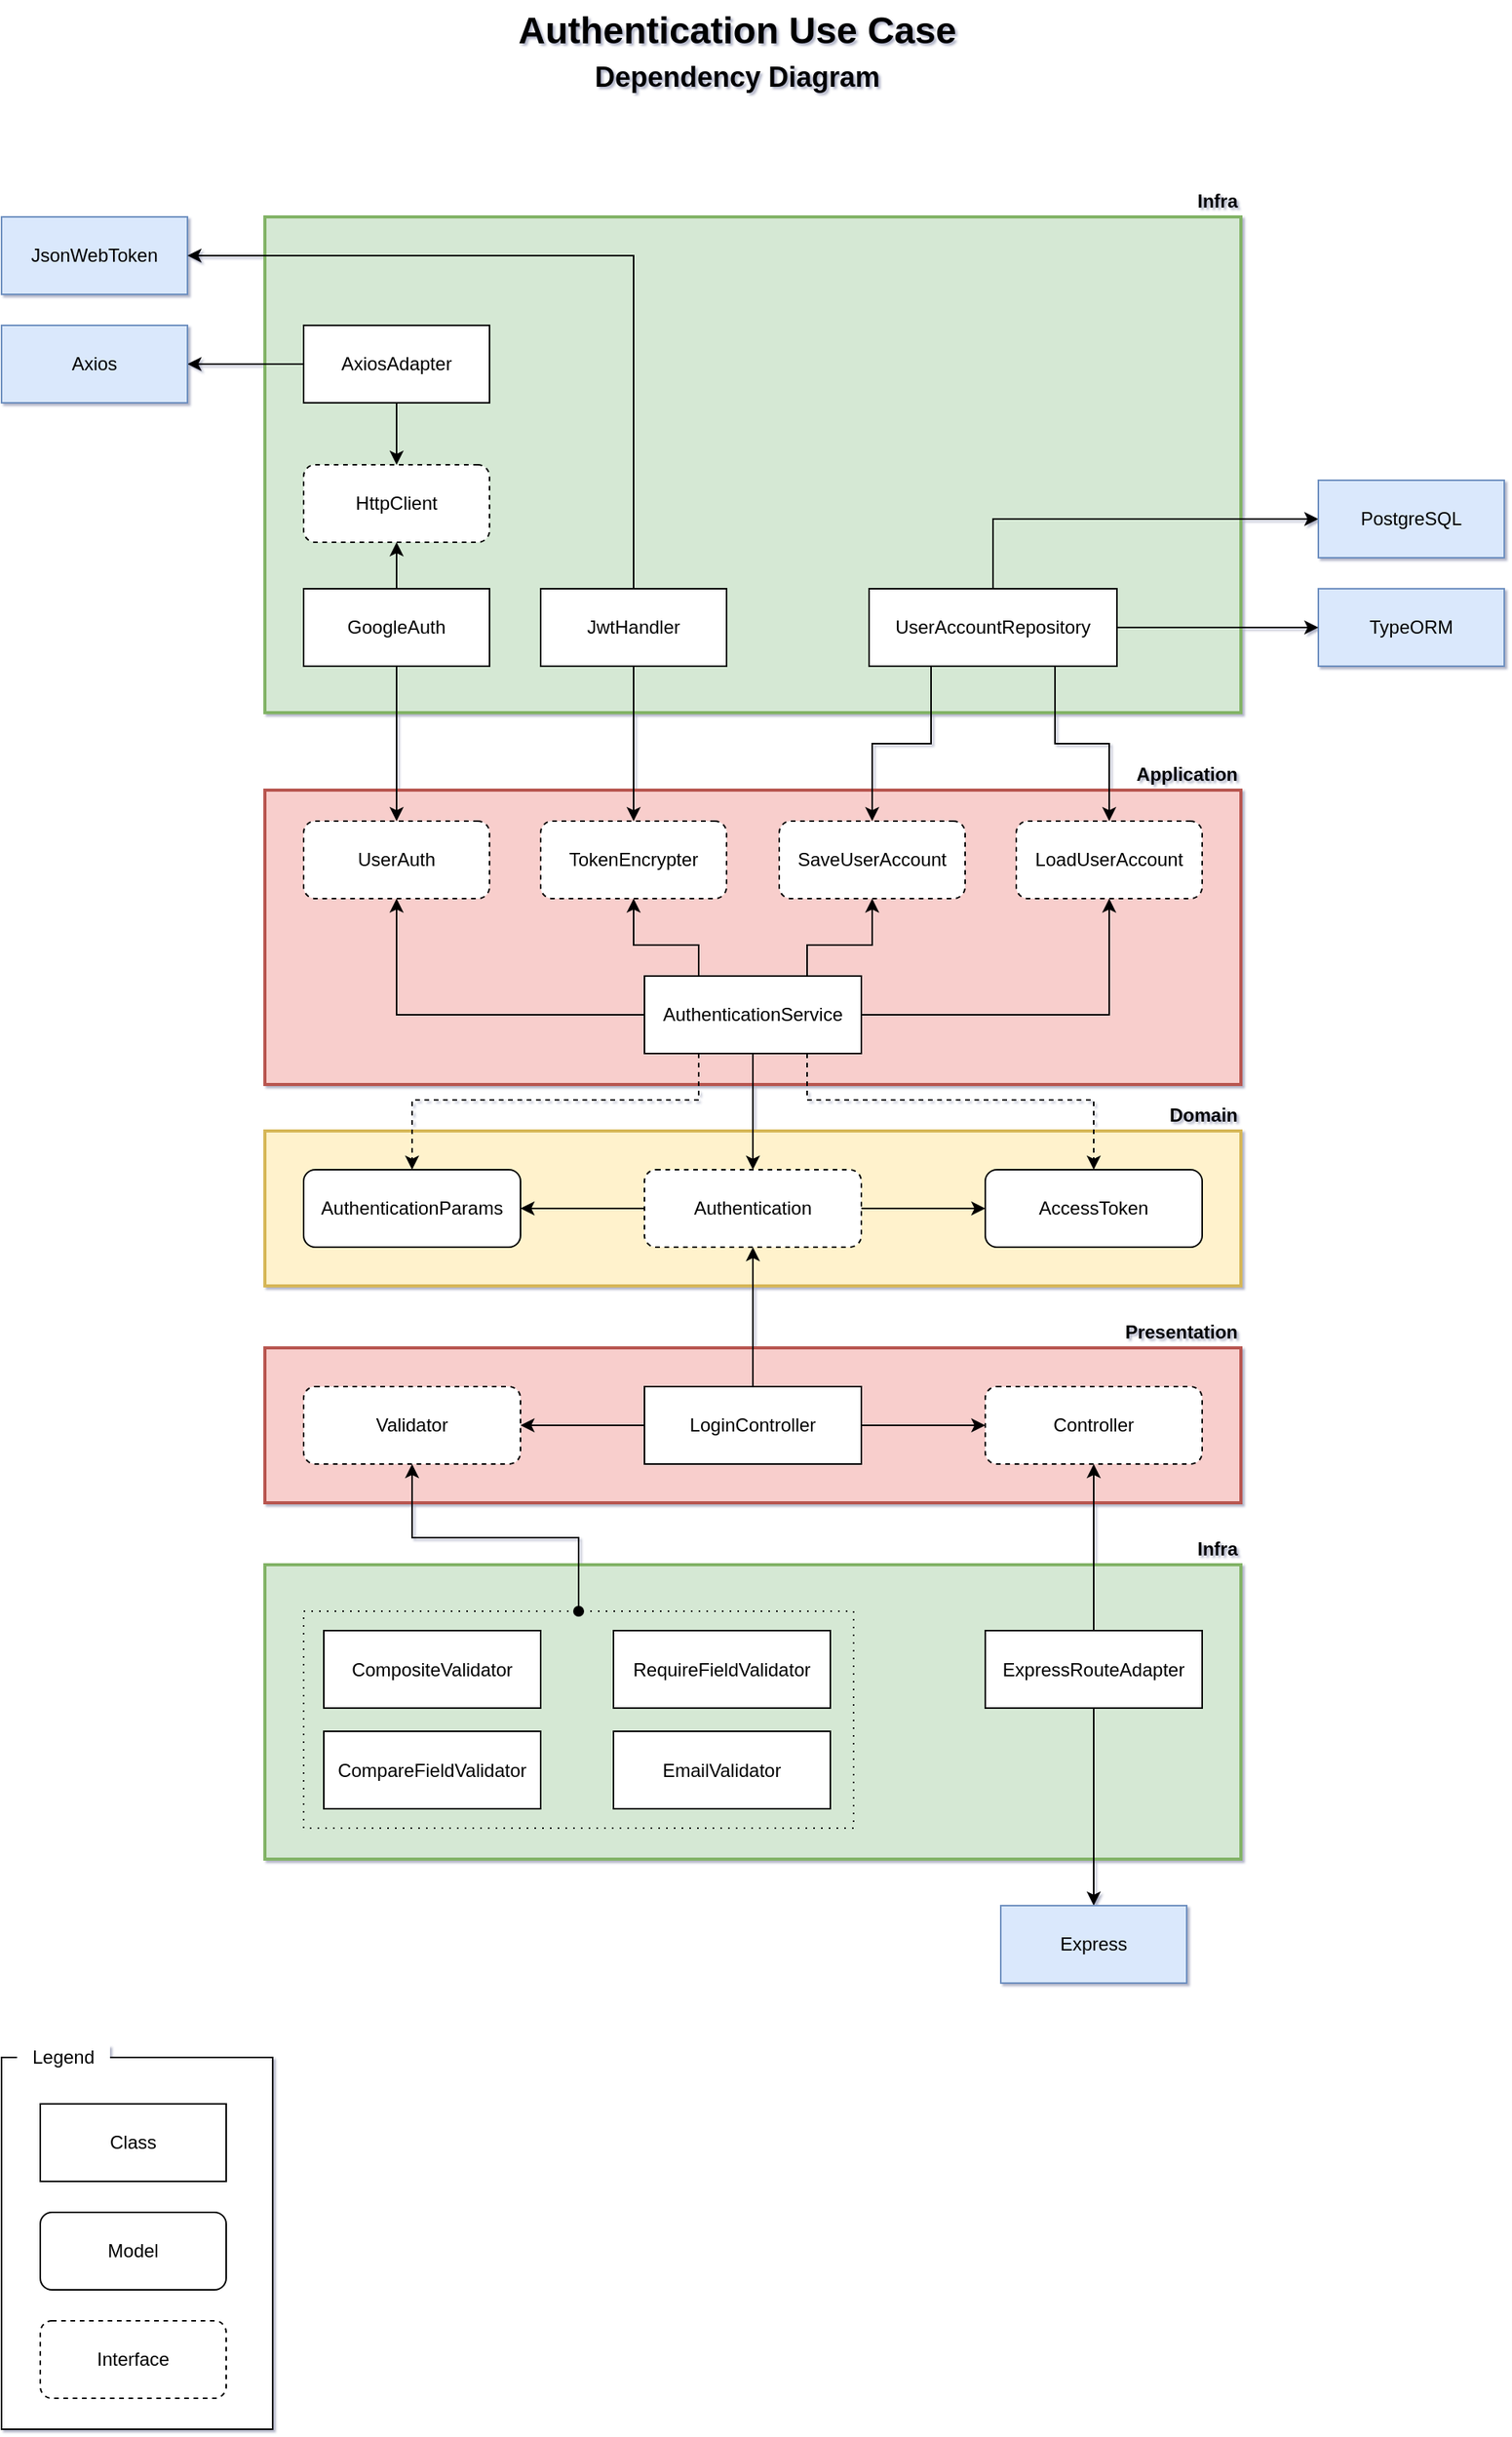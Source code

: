 <mxfile version="26.0.3" pages="2">
  <diagram name="authentication-clean" id="iyGZp5jmrZklqUcgRUE-">
    <mxGraphModel dx="926" dy="820" grid="1" gridSize="10" guides="1" tooltips="1" connect="1" arrows="1" fold="1" page="1" pageScale="1" pageWidth="1169" pageHeight="1654" background="none" math="0" shadow="1">
      <root>
        <mxCell id="0" />
        <mxCell id="1" parent="0" />
        <mxCell id="52UlTI5E3R-9yA0iNUfM-1" value="" style="rounded=0;whiteSpace=wrap;html=1;strokeWidth=2;fillColor=#d5e8d4;strokeColor=#82b366;" parent="1" vertex="1">
          <mxGeometry x="280" y="1050" width="630" height="190" as="geometry" />
        </mxCell>
        <mxCell id="oHMy6-n7_zH8ps89INQ7-1" value="" style="rounded=0;whiteSpace=wrap;html=1;strokeWidth=2;fillColor=#f8cecc;strokeColor=#b85450;" parent="1" vertex="1">
          <mxGeometry x="280" y="550" width="630" height="190" as="geometry" />
        </mxCell>
        <mxCell id="yixODS26HITTkWKWrakN-14" value="" style="rounded=0;whiteSpace=wrap;html=1;strokeWidth=2;fillColor=#d5e8d4;strokeColor=#82b366;" parent="1" vertex="1">
          <mxGeometry x="280" y="180" width="630" height="320" as="geometry" />
        </mxCell>
        <mxCell id="gKhw4Je1qJ6hsbhi2J0A-1" value="" style="rounded=0;whiteSpace=wrap;html=1;strokeWidth=2;fillColor=#fff2cc;strokeColor=#d6b656;" parent="1" vertex="1">
          <mxGeometry x="280" y="770" width="630" height="100" as="geometry" />
        </mxCell>
        <mxCell id="gKhw4Je1qJ6hsbhi2J0A-14" style="edgeStyle=orthogonalEdgeStyle;rounded=0;orthogonalLoop=1;jettySize=auto;html=1;entryX=0;entryY=0.5;entryDx=0;entryDy=0;" parent="1" source="gKhw4Je1qJ6hsbhi2J0A-3" target="gKhw4Je1qJ6hsbhi2J0A-4" edge="1">
          <mxGeometry relative="1" as="geometry" />
        </mxCell>
        <mxCell id="gKhw4Je1qJ6hsbhi2J0A-15" style="edgeStyle=orthogonalEdgeStyle;rounded=0;orthogonalLoop=1;jettySize=auto;html=1;" parent="1" source="gKhw4Je1qJ6hsbhi2J0A-3" target="gKhw4Je1qJ6hsbhi2J0A-6" edge="1">
          <mxGeometry relative="1" as="geometry" />
        </mxCell>
        <mxCell id="gKhw4Je1qJ6hsbhi2J0A-3" value="Authentication" style="rounded=1;whiteSpace=wrap;html=1;dashed=1;" parent="1" vertex="1">
          <mxGeometry x="525" y="795" width="140" height="50" as="geometry" />
        </mxCell>
        <mxCell id="gKhw4Je1qJ6hsbhi2J0A-4" value="AccessToken" style="rounded=1;whiteSpace=wrap;html=1;glass=0;shadow=0;" parent="1" vertex="1">
          <mxGeometry x="745" y="795" width="140" height="50" as="geometry" />
        </mxCell>
        <mxCell id="gKhw4Je1qJ6hsbhi2J0A-6" value="AuthenticationParams" style="rounded=1;whiteSpace=wrap;html=1;glass=0;shadow=0;" parent="1" vertex="1">
          <mxGeometry x="305" y="795" width="140" height="50" as="geometry" />
        </mxCell>
        <mxCell id="gKhw4Je1qJ6hsbhi2J0A-7" value="" style="rounded=0;whiteSpace=wrap;html=1;strokeWidth=2;fillColor=#f8cecc;strokeColor=#b85450;fontSize=10;" parent="1" vertex="1">
          <mxGeometry x="280" y="910" width="630" height="100" as="geometry" />
        </mxCell>
        <mxCell id="gKhw4Je1qJ6hsbhi2J0A-10" value="Presentation" style="text;html=1;strokeColor=none;fillColor=none;align=right;verticalAlign=middle;whiteSpace=wrap;rounded=0;fontSize=12;fontStyle=1" parent="1" vertex="1">
          <mxGeometry x="750" y="890" width="160" height="20" as="geometry" />
        </mxCell>
        <mxCell id="gKhw4Je1qJ6hsbhi2J0A-17" style="edgeStyle=orthogonalEdgeStyle;rounded=0;orthogonalLoop=1;jettySize=auto;html=1;entryX=0;entryY=0.5;entryDx=0;entryDy=0;" parent="1" source="gKhw4Je1qJ6hsbhi2J0A-11" target="gKhw4Je1qJ6hsbhi2J0A-16" edge="1">
          <mxGeometry relative="1" as="geometry" />
        </mxCell>
        <mxCell id="gKhw4Je1qJ6hsbhi2J0A-19" style="edgeStyle=orthogonalEdgeStyle;rounded=0;orthogonalLoop=1;jettySize=auto;html=1;entryX=1;entryY=0.5;entryDx=0;entryDy=0;" parent="1" source="gKhw4Je1qJ6hsbhi2J0A-11" target="gKhw4Je1qJ6hsbhi2J0A-18" edge="1">
          <mxGeometry relative="1" as="geometry" />
        </mxCell>
        <mxCell id="LERfh-It_sYKTg9gHOGU-1" style="edgeStyle=orthogonalEdgeStyle;rounded=0;orthogonalLoop=1;jettySize=auto;html=1;entryX=0.5;entryY=1;entryDx=0;entryDy=0;" parent="1" source="gKhw4Je1qJ6hsbhi2J0A-11" target="gKhw4Je1qJ6hsbhi2J0A-3" edge="1">
          <mxGeometry relative="1" as="geometry" />
        </mxCell>
        <mxCell id="gKhw4Je1qJ6hsbhi2J0A-11" value="LoginController" style="rounded=0;whiteSpace=wrap;html=1;" parent="1" vertex="1">
          <mxGeometry x="525" y="935" width="140" height="50" as="geometry" />
        </mxCell>
        <mxCell id="gKhw4Je1qJ6hsbhi2J0A-16" value="Controller" style="rounded=1;whiteSpace=wrap;html=1;dashed=1;" parent="1" vertex="1">
          <mxGeometry x="745" y="935" width="140" height="50" as="geometry" />
        </mxCell>
        <mxCell id="gKhw4Je1qJ6hsbhi2J0A-18" value="Validator" style="rounded=1;whiteSpace=wrap;html=1;dashed=1;" parent="1" vertex="1">
          <mxGeometry x="305" y="935" width="140" height="50" as="geometry" />
        </mxCell>
        <mxCell id="LERfh-It_sYKTg9gHOGU-7" style="edgeStyle=orthogonalEdgeStyle;rounded=0;orthogonalLoop=1;jettySize=auto;html=1;entryX=0.5;entryY=0;entryDx=0;entryDy=0;" parent="1" source="LERfh-It_sYKTg9gHOGU-6" target="gKhw4Je1qJ6hsbhi2J0A-3" edge="1">
          <mxGeometry relative="1" as="geometry" />
        </mxCell>
        <mxCell id="LERfh-It_sYKTg9gHOGU-15" style="edgeStyle=orthogonalEdgeStyle;rounded=0;orthogonalLoop=1;jettySize=auto;html=1;entryX=0.5;entryY=1;entryDx=0;entryDy=0;exitX=0.25;exitY=0;exitDx=0;exitDy=0;exitPerimeter=0;" parent="1" source="LERfh-It_sYKTg9gHOGU-6" target="LERfh-It_sYKTg9gHOGU-11" edge="1">
          <mxGeometry relative="1" as="geometry">
            <Array as="points">
              <mxPoint x="578" y="670" />
              <mxPoint x="578" y="690" />
              <mxPoint x="560" y="690" />
              <mxPoint x="560" y="650" />
              <mxPoint x="518" y="650" />
            </Array>
          </mxGeometry>
        </mxCell>
        <mxCell id="LERfh-It_sYKTg9gHOGU-16" style="edgeStyle=orthogonalEdgeStyle;rounded=0;orthogonalLoop=1;jettySize=auto;html=1;entryX=0.5;entryY=1;entryDx=0;entryDy=0;exitX=0.75;exitY=0;exitDx=0;exitDy=0;exitPerimeter=0;" parent="1" source="LERfh-It_sYKTg9gHOGU-6" target="LERfh-It_sYKTg9gHOGU-12" edge="1">
          <mxGeometry relative="1" as="geometry">
            <Array as="points">
              <mxPoint x="630" y="650" />
              <mxPoint x="672" y="650" />
            </Array>
          </mxGeometry>
        </mxCell>
        <mxCell id="LERfh-It_sYKTg9gHOGU-17" style="edgeStyle=orthogonalEdgeStyle;rounded=0;orthogonalLoop=1;jettySize=auto;html=1;entryX=0.5;entryY=1;entryDx=0;entryDy=0;exitX=1;exitY=0.5;exitDx=0;exitDy=0;exitPerimeter=0;" parent="1" source="LERfh-It_sYKTg9gHOGU-6" target="LERfh-It_sYKTg9gHOGU-13" edge="1">
          <mxGeometry relative="1" as="geometry">
            <Array as="points">
              <mxPoint x="825" y="695" />
            </Array>
          </mxGeometry>
        </mxCell>
        <mxCell id="LERfh-It_sYKTg9gHOGU-49" style="edgeStyle=orthogonalEdgeStyle;rounded=0;orthogonalLoop=1;jettySize=auto;html=1;exitX=0;exitY=0.5;exitDx=0;exitDy=0;exitPerimeter=0;" parent="1" source="LERfh-It_sYKTg9gHOGU-6" target="LERfh-It_sYKTg9gHOGU-10" edge="1">
          <mxGeometry relative="1" as="geometry">
            <Array as="points">
              <mxPoint x="365" y="695" />
            </Array>
          </mxGeometry>
        </mxCell>
        <mxCell id="UByMOTbTZqxJiRTgEXDY-6" style="edgeStyle=orthogonalEdgeStyle;rounded=0;orthogonalLoop=1;jettySize=auto;html=1;exitX=0.75;exitY=1;exitDx=0;exitDy=0;exitPerimeter=0;dashed=1;" parent="1" source="LERfh-It_sYKTg9gHOGU-6" target="gKhw4Je1qJ6hsbhi2J0A-4" edge="1">
          <mxGeometry relative="1" as="geometry">
            <Array as="points">
              <mxPoint x="630" y="750" />
              <mxPoint x="815" y="750" />
            </Array>
          </mxGeometry>
        </mxCell>
        <mxCell id="UByMOTbTZqxJiRTgEXDY-7" style="edgeStyle=orthogonalEdgeStyle;rounded=0;orthogonalLoop=1;jettySize=auto;html=1;exitX=0.25;exitY=1;exitDx=0;exitDy=0;exitPerimeter=0;dashed=1;" parent="1" source="LERfh-It_sYKTg9gHOGU-6" target="gKhw4Je1qJ6hsbhi2J0A-6" edge="1">
          <mxGeometry relative="1" as="geometry">
            <Array as="points">
              <mxPoint x="560" y="750" />
              <mxPoint x="375" y="750" />
            </Array>
          </mxGeometry>
        </mxCell>
        <mxCell id="LERfh-It_sYKTg9gHOGU-6" value="AuthenticationService" style="rounded=0;whiteSpace=wrap;html=1;glass=0;shadow=0;points=[[0,0,0,0,0],[0,0.25,0,0,0],[0,0.5,0,0,0],[0,0.75,0,0,0],[0,1,0,0,0],[0.13,0,0,0,0],[0.25,0,0,0,0],[0.25,1,0,0,0],[0.38,0,0,0,0],[0.5,0,0,0,0],[0.5,1,0,0,0],[0.62,0,0,0,0],[0.75,0,0,0,0],[0.75,1,0,0,0],[0.88,0,0,0,0],[1,0,0,0,0],[1,0.25,0,0,0],[1,0.5,0,0,0],[1,0.75,0,0,0],[1,1,0,0,0]];" parent="1" vertex="1">
          <mxGeometry x="525" y="670" width="140" height="50" as="geometry" />
        </mxCell>
        <mxCell id="LERfh-It_sYKTg9gHOGU-10" value="UserAuth" style="rounded=1;whiteSpace=wrap;html=1;dashed=1;flipH=1;" parent="1" vertex="1">
          <mxGeometry x="305" y="570" width="120" height="50" as="geometry" />
        </mxCell>
        <mxCell id="LERfh-It_sYKTg9gHOGU-11" value="TokenEncrypter" style="rounded=1;whiteSpace=wrap;html=1;dashed=1;flipH=1;" parent="1" vertex="1">
          <mxGeometry x="458" y="570" width="120" height="50" as="geometry" />
        </mxCell>
        <mxCell id="LERfh-It_sYKTg9gHOGU-12" value="SaveUserAccount" style="rounded=1;whiteSpace=wrap;html=1;dashed=1;flipH=1;" parent="1" vertex="1">
          <mxGeometry x="612" y="570" width="120" height="50" as="geometry" />
        </mxCell>
        <mxCell id="LERfh-It_sYKTg9gHOGU-13" value="LoadUserAccount" style="rounded=1;whiteSpace=wrap;html=1;dashed=1;flipH=1;" parent="1" vertex="1">
          <mxGeometry x="765" y="570" width="120" height="50" as="geometry" />
        </mxCell>
        <mxCell id="LERfh-It_sYKTg9gHOGU-26" style="edgeStyle=orthogonalEdgeStyle;rounded=0;orthogonalLoop=1;jettySize=auto;html=1;exitX=0.5;exitY=1;exitDx=0;exitDy=0;exitPerimeter=0;" parent="1" source="u-mnAU9tdNBNZDLYJsx6-3" target="LERfh-It_sYKTg9gHOGU-11" edge="1">
          <mxGeometry relative="1" as="geometry">
            <mxPoint x="518" y="275" as="sourcePoint" />
          </mxGeometry>
        </mxCell>
        <mxCell id="LERfh-It_sYKTg9gHOGU-27" style="edgeStyle=orthogonalEdgeStyle;rounded=0;orthogonalLoop=1;jettySize=auto;html=1;exitX=0.25;exitY=1;exitDx=0;exitDy=0;exitPerimeter=0;" parent="1" source="u-mnAU9tdNBNZDLYJsx6-5" target="LERfh-It_sYKTg9gHOGU-12" edge="1">
          <mxGeometry relative="1" as="geometry">
            <mxPoint x="730" y="275" as="sourcePoint" />
          </mxGeometry>
        </mxCell>
        <mxCell id="LERfh-It_sYKTg9gHOGU-28" style="edgeStyle=orthogonalEdgeStyle;rounded=0;orthogonalLoop=1;jettySize=auto;html=1;exitX=0.75;exitY=1;exitDx=0;exitDy=0;exitPerimeter=0;" parent="1" source="u-mnAU9tdNBNZDLYJsx6-5" target="LERfh-It_sYKTg9gHOGU-13" edge="1">
          <mxGeometry relative="1" as="geometry">
            <mxPoint x="790" y="270" as="sourcePoint" />
          </mxGeometry>
        </mxCell>
        <mxCell id="LERfh-It_sYKTg9gHOGU-40" style="edgeStyle=orthogonalEdgeStyle;rounded=0;orthogonalLoop=1;jettySize=auto;html=1;entryX=0;entryY=0.5;entryDx=0;entryDy=0;exitX=0.5;exitY=0;exitDx=0;exitDy=0;exitPerimeter=0;" parent="1" source="u-mnAU9tdNBNZDLYJsx6-5" target="LERfh-It_sYKTg9gHOGU-37" edge="1">
          <mxGeometry relative="1" as="geometry">
            <mxPoint x="750" y="200" as="sourcePoint" />
          </mxGeometry>
        </mxCell>
        <mxCell id="LERfh-It_sYKTg9gHOGU-25" style="edgeStyle=orthogonalEdgeStyle;rounded=0;orthogonalLoop=1;jettySize=auto;html=1;entryX=0.5;entryY=0;entryDx=0;entryDy=0;exitX=0.5;exitY=1;exitDx=0;exitDy=0;exitPerimeter=0;" parent="1" source="u-mnAU9tdNBNZDLYJsx6-2" target="LERfh-It_sYKTg9gHOGU-10" edge="1">
          <mxGeometry relative="1" as="geometry">
            <mxPoint x="365" y="275" as="sourcePoint" />
          </mxGeometry>
        </mxCell>
        <mxCell id="LERfh-It_sYKTg9gHOGU-30" style="edgeStyle=orthogonalEdgeStyle;rounded=0;orthogonalLoop=1;jettySize=auto;html=1;entryX=0.5;entryY=1;entryDx=0;entryDy=0;exitX=0.5;exitY=0;exitDx=0;exitDy=0;exitPerimeter=0;" parent="1" source="u-mnAU9tdNBNZDLYJsx6-2" target="LERfh-It_sYKTg9gHOGU-29" edge="1">
          <mxGeometry relative="1" as="geometry">
            <mxPoint x="365" y="225" as="sourcePoint" />
          </mxGeometry>
        </mxCell>
        <mxCell id="LERfh-It_sYKTg9gHOGU-29" value="HttpClient" style="rounded=1;whiteSpace=wrap;html=1;dashed=1;flipH=1;" parent="1" vertex="1">
          <mxGeometry x="305" y="340" width="120" height="50" as="geometry" />
        </mxCell>
        <mxCell id="LERfh-It_sYKTg9gHOGU-32" style="edgeStyle=orthogonalEdgeStyle;rounded=0;orthogonalLoop=1;jettySize=auto;html=1;exitX=0.5;exitY=1;exitDx=0;exitDy=0;exitPerimeter=0;" parent="1" source="u-mnAU9tdNBNZDLYJsx6-1" target="LERfh-It_sYKTg9gHOGU-29" edge="1">
          <mxGeometry relative="1" as="geometry">
            <mxPoint x="365" y="90" as="sourcePoint" />
          </mxGeometry>
        </mxCell>
        <mxCell id="LERfh-It_sYKTg9gHOGU-34" style="edgeStyle=orthogonalEdgeStyle;rounded=0;orthogonalLoop=1;jettySize=auto;html=1;entryX=1;entryY=0.5;entryDx=0;entryDy=0;exitX=0;exitY=0.5;exitDx=0;exitDy=0;exitPerimeter=0;" parent="1" source="u-mnAU9tdNBNZDLYJsx6-1" target="LERfh-It_sYKTg9gHOGU-33" edge="1">
          <mxGeometry relative="1" as="geometry">
            <mxPoint x="300" y="65" as="sourcePoint" />
            <Array as="points">
              <mxPoint x="240" y="275" />
              <mxPoint x="240" y="275" />
            </Array>
          </mxGeometry>
        </mxCell>
        <mxCell id="LERfh-It_sYKTg9gHOGU-33" value="Axios" style="rounded=0;whiteSpace=wrap;html=1;glass=0;shadow=0;fillColor=#dae8fc;strokeColor=#6c8ebf;" parent="1" vertex="1">
          <mxGeometry x="110" y="250" width="120" height="50" as="geometry" />
        </mxCell>
        <mxCell id="LERfh-It_sYKTg9gHOGU-35" value="TypeORM" style="rounded=0;whiteSpace=wrap;html=1;glass=0;shadow=0;fillColor=#dae8fc;strokeColor=#6c8ebf;" parent="1" vertex="1">
          <mxGeometry x="960" y="420" width="120" height="50" as="geometry" />
        </mxCell>
        <mxCell id="LERfh-It_sYKTg9gHOGU-36" value="JsonWebToken" style="rounded=0;whiteSpace=wrap;html=1;glass=0;shadow=0;fillColor=#dae8fc;strokeColor=#6c8ebf;" parent="1" vertex="1">
          <mxGeometry x="110" y="180" width="120" height="50" as="geometry" />
        </mxCell>
        <mxCell id="LERfh-It_sYKTg9gHOGU-37" value="PostgreSQL" style="rounded=0;whiteSpace=wrap;html=1;glass=0;shadow=0;fillColor=#dae8fc;strokeColor=#6c8ebf;" parent="1" vertex="1">
          <mxGeometry x="960" y="350" width="120" height="50" as="geometry" />
        </mxCell>
        <mxCell id="LERfh-It_sYKTg9gHOGU-63" style="edgeStyle=orthogonalEdgeStyle;rounded=0;orthogonalLoop=1;jettySize=auto;html=1;entryX=0.5;entryY=1;entryDx=0;entryDy=0;" parent="1" source="LERfh-It_sYKTg9gHOGU-57" target="gKhw4Je1qJ6hsbhi2J0A-16" edge="1">
          <mxGeometry relative="1" as="geometry" />
        </mxCell>
        <mxCell id="LERfh-It_sYKTg9gHOGU-64" style="edgeStyle=orthogonalEdgeStyle;rounded=0;orthogonalLoop=1;jettySize=auto;html=1;" parent="1" source="LERfh-It_sYKTg9gHOGU-57" target="LERfh-It_sYKTg9gHOGU-61" edge="1">
          <mxGeometry relative="1" as="geometry" />
        </mxCell>
        <mxCell id="LERfh-It_sYKTg9gHOGU-57" value="ExpressRouteAdapter" style="rounded=0;whiteSpace=wrap;html=1;flipH=1;" parent="1" vertex="1">
          <mxGeometry x="745" y="1092.5" width="140" height="50" as="geometry" />
        </mxCell>
        <mxCell id="LERfh-It_sYKTg9gHOGU-61" value="Express" style="rounded=0;whiteSpace=wrap;html=1;glass=0;shadow=0;fillColor=#dae8fc;strokeColor=#6c8ebf;" parent="1" vertex="1">
          <mxGeometry x="755" y="1270" width="120" height="50" as="geometry" />
        </mxCell>
        <mxCell id="LERfh-It_sYKTg9gHOGU-66" value="Authentication Use Case" style="text;html=1;strokeColor=none;fillColor=none;align=center;verticalAlign=middle;whiteSpace=wrap;rounded=0;fontSize=24;fontStyle=1" parent="1" vertex="1">
          <mxGeometry x="360" y="40" width="450" height="40" as="geometry" />
        </mxCell>
        <mxCell id="LERfh-It_sYKTg9gHOGU-67" value="Dependency Diagram" style="text;html=1;strokeColor=none;fillColor=none;align=center;verticalAlign=middle;whiteSpace=wrap;rounded=0;fontSize=18;fontStyle=1" parent="1" vertex="1">
          <mxGeometry x="365" y="70" width="440" height="40" as="geometry" />
        </mxCell>
        <mxCell id="u-mnAU9tdNBNZDLYJsx6-1" value="AxiosAdapter" style="rounded=0;whiteSpace=wrap;html=1;glass=0;shadow=0;points=[[0,0,0,0,0],[0,0.25,0,0,0],[0,0.5,0,0,0],[0,0.75,0,0,0],[0,1,0,0,0],[0.13,0,0,0,0],[0.25,0,0,0,0],[0.25,1,0,0,0],[0.38,0,0,0,0],[0.5,0,0,0,0],[0.5,1,0,0,0],[0.62,0,0,0,0],[0.75,0,0,0,0],[0.75,1,0,0,0],[0.88,0,0,0,0],[1,0,0,0,0],[1,0.25,0,0,0],[1,0.5,0,0,0],[1,0.75,0,0,0],[1,1,0,0,0]];" parent="1" vertex="1">
          <mxGeometry x="305" y="250" width="120" height="50" as="geometry" />
        </mxCell>
        <mxCell id="u-mnAU9tdNBNZDLYJsx6-2" value="GoogleAuth" style="rounded=0;whiteSpace=wrap;html=1;glass=0;shadow=0;points=[[0,0,0,0,0],[0,0.25,0,0,0],[0,0.5,0,0,0],[0,0.75,0,0,0],[0,1,0,0,0],[0.13,0,0,0,0],[0.25,0,0,0,0],[0.25,1,0,0,0],[0.38,0,0,0,0],[0.5,0,0,0,0],[0.5,1,0,0,0],[0.62,0,0,0,0],[0.75,0,0,0,0],[0.75,1,0,0,0],[0.88,0,0,0,0],[1,0,0,0,0],[1,0.25,0,0,0],[1,0.5,0,0,0],[1,0.75,0,0,0],[1,1,0,0,0]];" parent="1" vertex="1">
          <mxGeometry x="305" y="420" width="120" height="50" as="geometry" />
        </mxCell>
        <mxCell id="u-mnAU9tdNBNZDLYJsx6-3" value="JwtHandler" style="rounded=0;whiteSpace=wrap;html=1;glass=0;shadow=0;points=[[0,0,0,0,0],[0,0.25,0,0,0],[0,0.5,0,0,0],[0,0.75,0,0,0],[0,1,0,0,0],[0.13,0,0,0,0],[0.25,0,0,0,0],[0.25,1,0,0,0],[0.38,0,0,0,0],[0.5,0,0,0,0],[0.5,1,0,0,0],[0.62,0,0,0,0],[0.75,0,0,0,0],[0.75,1,0,0,0],[0.88,0,0,0,0],[1,0,0,0,0],[1,0.25,0,0,0],[1,0.5,0,0,0],[1,0.75,0,0,0],[1,1,0,0,0]];" parent="1" vertex="1">
          <mxGeometry x="458" y="420" width="120" height="50" as="geometry" />
        </mxCell>
        <mxCell id="u-mnAU9tdNBNZDLYJsx6-5" value="UserAccountRepository" style="rounded=0;whiteSpace=wrap;html=1;glass=0;shadow=0;points=[[0,0,0,0,0],[0,0.25,0,0,0],[0,0.5,0,0,0],[0,0.75,0,0,0],[0,1,0,0,0],[0.13,0,0,0,0],[0.25,0,0,0,0],[0.25,1,0,0,0],[0.38,0,0,0,0],[0.5,0,0,0,0],[0.5,1,0,0,0],[0.62,0,0,0,0],[0.75,0,0,0,0],[0.75,1,0,0,0],[0.88,0,0,0,0],[1,0,0,0,0],[1,0.25,0,0,0],[1,0.5,0,0,0],[1,0.75,0,0,0],[1,1,0,0,0]];" parent="1" vertex="1">
          <mxGeometry x="670" y="420" width="160" height="50" as="geometry" />
        </mxCell>
        <mxCell id="yixODS26HITTkWKWrakN-15" value="Infra" style="text;html=1;strokeColor=none;fillColor=none;align=right;verticalAlign=middle;whiteSpace=wrap;rounded=0;fontSize=12;fontStyle=1" parent="1" vertex="1">
          <mxGeometry x="790" y="160" width="120" height="20" as="geometry" />
        </mxCell>
        <mxCell id="yixODS26HITTkWKWrakN-20" style="edgeStyle=orthogonalEdgeStyle;rounded=0;orthogonalLoop=1;jettySize=auto;html=1;entryX=0;entryY=0.5;entryDx=0;entryDy=0;exitX=1;exitY=0.5;exitDx=0;exitDy=0;exitPerimeter=0;" parent="1" source="u-mnAU9tdNBNZDLYJsx6-5" target="LERfh-It_sYKTg9gHOGU-35" edge="1">
          <mxGeometry relative="1" as="geometry" />
        </mxCell>
        <mxCell id="LERfh-It_sYKTg9gHOGU-41" style="edgeStyle=orthogonalEdgeStyle;rounded=0;orthogonalLoop=1;jettySize=auto;html=1;entryX=1;entryY=0.5;entryDx=0;entryDy=0;strokeColor=#000000;jumpStyle=arc;jumpSize=12;" parent="1" source="u-mnAU9tdNBNZDLYJsx6-3" target="LERfh-It_sYKTg9gHOGU-36" edge="1">
          <mxGeometry relative="1" as="geometry">
            <mxPoint x="518" y="220" as="sourcePoint" />
            <Array as="points">
              <mxPoint x="518" y="205" />
            </Array>
          </mxGeometry>
        </mxCell>
        <mxCell id="VL5IiNYUH518O3JI_6xb-4" value="Domain" style="text;html=1;strokeColor=none;fillColor=none;align=right;verticalAlign=middle;whiteSpace=wrap;rounded=0;fontSize=12;fontStyle=1" parent="1" vertex="1">
          <mxGeometry x="840" y="750" width="70" height="20" as="geometry" />
        </mxCell>
        <mxCell id="oHMy6-n7_zH8ps89INQ7-2" value="Application" style="text;html=1;strokeColor=none;fillColor=none;align=right;verticalAlign=middle;whiteSpace=wrap;rounded=0;fontSize=12;fontStyle=1" parent="1" vertex="1">
          <mxGeometry x="840" y="530" width="70" height="20" as="geometry" />
        </mxCell>
        <mxCell id="52UlTI5E3R-9yA0iNUfM-5" value="" style="rounded=0;whiteSpace=wrap;html=1;fillColor=#d5e8d4;strokeColor=#000000;dashed=1;dashPattern=1 4;" parent="1" vertex="1">
          <mxGeometry x="305" y="1080" width="355" height="140" as="geometry" />
        </mxCell>
        <mxCell id="52UlTI5E3R-9yA0iNUfM-2" value="Infra" style="text;html=1;strokeColor=none;fillColor=none;align=right;verticalAlign=middle;whiteSpace=wrap;rounded=0;fontSize=12;fontStyle=1" parent="1" vertex="1">
          <mxGeometry x="850" y="1030" width="60" height="20" as="geometry" />
        </mxCell>
        <mxCell id="LERfh-It_sYKTg9gHOGU-46" value="RequireFieldValidator" style="rounded=0;whiteSpace=wrap;html=1;flipH=0;" parent="1" vertex="1">
          <mxGeometry x="505" y="1092.5" width="140" height="50" as="geometry" />
        </mxCell>
        <mxCell id="LERfh-It_sYKTg9gHOGU-47" value="EmailValidator" style="rounded=0;whiteSpace=wrap;html=1;glass=0;shadow=0;flipH=0;" parent="1" vertex="1">
          <mxGeometry x="505" y="1157.5" width="140" height="50" as="geometry" />
        </mxCell>
        <mxCell id="LERfh-It_sYKTg9gHOGU-48" value="CompositeValidator" style="rounded=0;whiteSpace=wrap;html=1;glass=0;shadow=0;flipH=0;" parent="1" vertex="1">
          <mxGeometry x="318" y="1092.5" width="140" height="50" as="geometry" />
        </mxCell>
        <mxCell id="LERfh-It_sYKTg9gHOGU-50" value="CompareFieldValidator" style="rounded=0;whiteSpace=wrap;html=1;flipH=0;" parent="1" vertex="1">
          <mxGeometry x="318" y="1157.5" width="140" height="50" as="geometry" />
        </mxCell>
        <mxCell id="52UlTI5E3R-9yA0iNUfM-6" value="" style="endArrow=classic;html=1;rounded=0;startArrow=oval;startFill=1;exitX=0.5;exitY=0;exitDx=0;exitDy=0;entryX=0.5;entryY=1;entryDx=0;entryDy=0;edgeStyle=orthogonalEdgeStyle;" parent="1" source="52UlTI5E3R-9yA0iNUfM-5" target="gKhw4Je1qJ6hsbhi2J0A-18" edge="1">
          <mxGeometry width="50" height="50" relative="1" as="geometry">
            <mxPoint x="370" y="1060" as="sourcePoint" />
            <mxPoint x="420" y="1010" as="targetPoint" />
          </mxGeometry>
        </mxCell>
        <mxCell id="52UlTI5E3R-9yA0iNUfM-9" value="" style="group" parent="1" vertex="1" connectable="0">
          <mxGeometry x="110" y="1360" width="175" height="248" as="geometry" />
        </mxCell>
        <mxCell id="52UlTI5E3R-9yA0iNUfM-7" value="" style="rounded=0;whiteSpace=wrap;html=1;fillColor=default;" parent="52UlTI5E3R-9yA0iNUfM-9" vertex="1">
          <mxGeometry y="8" width="175" height="240" as="geometry" />
        </mxCell>
        <mxCell id="VL5IiNYUH518O3JI_6xb-1" value="Class" style="rounded=0;whiteSpace=wrap;html=1;" parent="52UlTI5E3R-9yA0iNUfM-9" vertex="1">
          <mxGeometry x="25" y="38" width="120" height="50" as="geometry" />
        </mxCell>
        <mxCell id="VL5IiNYUH518O3JI_6xb-2" value="Interface" style="rounded=1;whiteSpace=wrap;html=1;dashed=1;" parent="52UlTI5E3R-9yA0iNUfM-9" vertex="1">
          <mxGeometry x="25" y="178" width="120" height="50" as="geometry" />
        </mxCell>
        <mxCell id="VL5IiNYUH518O3JI_6xb-3" value="Model" style="rounded=1;whiteSpace=wrap;html=1;" parent="52UlTI5E3R-9yA0iNUfM-9" vertex="1">
          <mxGeometry x="25" y="108" width="120" height="50" as="geometry" />
        </mxCell>
        <mxCell id="52UlTI5E3R-9yA0iNUfM-8" value="Legend" style="text;html=1;align=center;verticalAlign=middle;whiteSpace=wrap;rounded=0;fillColor=default;" parent="52UlTI5E3R-9yA0iNUfM-9" vertex="1">
          <mxGeometry x="10" width="60" height="15" as="geometry" />
        </mxCell>
      </root>
    </mxGraphModel>
  </diagram>
  <diagram id="Zeoq3ZZSqGkqOkcltvpw" name="authentication-god">
    <mxGraphModel dx="989" dy="542" grid="1" gridSize="10" guides="1" tooltips="1" connect="1" arrows="1" fold="1" page="1" pageScale="1" pageWidth="827" pageHeight="1169" math="0" shadow="0">
      <root>
        <mxCell id="0" />
        <mxCell id="1" parent="0" />
        <mxCell id="nM4a97hjozcDn9h4lvqD-3" style="edgeStyle=orthogonalEdgeStyle;rounded=0;orthogonalLoop=1;jettySize=auto;html=1;entryX=0;entryY=0.5;entryDx=0;entryDy=0;" parent="1" source="xNW65Rr984697UTVg8mo-1" target="xNW65Rr984697UTVg8mo-3" edge="1">
          <mxGeometry relative="1" as="geometry" />
        </mxCell>
        <mxCell id="nM4a97hjozcDn9h4lvqD-6" style="edgeStyle=orthogonalEdgeStyle;rounded=0;orthogonalLoop=1;jettySize=auto;html=1;entryX=0;entryY=0.5;entryDx=0;entryDy=0;exitX=0.75;exitY=0;exitDx=0;exitDy=0;" parent="1" source="xNW65Rr984697UTVg8mo-1" target="xNW65Rr984697UTVg8mo-2" edge="1">
          <mxGeometry relative="1" as="geometry" />
        </mxCell>
        <mxCell id="nM4a97hjozcDn9h4lvqD-7" value="" style="edgeStyle=orthogonalEdgeStyle;rounded=0;orthogonalLoop=1;jettySize=auto;html=1;" parent="1" source="xNW65Rr984697UTVg8mo-1" target="nM4a97hjozcDn9h4lvqD-1" edge="1">
          <mxGeometry relative="1" as="geometry" />
        </mxCell>
        <mxCell id="nM4a97hjozcDn9h4lvqD-8" style="edgeStyle=orthogonalEdgeStyle;rounded=0;orthogonalLoop=1;jettySize=auto;html=1;entryX=1;entryY=0.5;entryDx=0;entryDy=0;exitX=0.25;exitY=0;exitDx=0;exitDy=0;" parent="1" source="xNW65Rr984697UTVg8mo-1" target="xNW65Rr984697UTVg8mo-10" edge="1">
          <mxGeometry relative="1" as="geometry" />
        </mxCell>
        <mxCell id="nM4a97hjozcDn9h4lvqD-9" style="edgeStyle=orthogonalEdgeStyle;rounded=0;orthogonalLoop=1;jettySize=auto;html=1;entryX=1;entryY=0.5;entryDx=0;entryDy=0;" parent="1" source="xNW65Rr984697UTVg8mo-1" target="xNW65Rr984697UTVg8mo-9" edge="1">
          <mxGeometry relative="1" as="geometry" />
        </mxCell>
        <mxCell id="nM4a97hjozcDn9h4lvqD-10" style="edgeStyle=orthogonalEdgeStyle;rounded=0;orthogonalLoop=1;jettySize=auto;html=1;entryX=1;entryY=0.5;entryDx=0;entryDy=0;exitX=0.25;exitY=1;exitDx=0;exitDy=0;" parent="1" source="xNW65Rr984697UTVg8mo-1" target="xNW65Rr984697UTVg8mo-5" edge="1">
          <mxGeometry relative="1" as="geometry" />
        </mxCell>
        <mxCell id="nM4a97hjozcDn9h4lvqD-11" style="edgeStyle=orthogonalEdgeStyle;rounded=0;orthogonalLoop=1;jettySize=auto;html=1;entryX=0;entryY=0.5;entryDx=0;entryDy=0;exitX=0.75;exitY=1;exitDx=0;exitDy=0;" parent="1" source="xNW65Rr984697UTVg8mo-1" target="xNW65Rr984697UTVg8mo-6" edge="1">
          <mxGeometry relative="1" as="geometry" />
        </mxCell>
        <mxCell id="nM4a97hjozcDn9h4lvqD-13" style="edgeStyle=orthogonalEdgeStyle;rounded=0;orthogonalLoop=1;jettySize=auto;html=1;exitX=0.634;exitY=0.978;exitDx=0;exitDy=0;exitPerimeter=0;" parent="1" source="xNW65Rr984697UTVg8mo-1" target="xNW65Rr984697UTVg8mo-7" edge="1">
          <mxGeometry relative="1" as="geometry">
            <mxPoint x="404" y="401" as="sourcePoint" />
            <Array as="points">
              <mxPoint x="434" y="480" />
              <mxPoint x="483" y="480" />
            </Array>
          </mxGeometry>
        </mxCell>
        <mxCell id="xNW65Rr984697UTVg8mo-1" value="Login" style="rounded=0;whiteSpace=wrap;html=1;fillColor=#d5e8d4;strokeColor=#82b366;fontStyle=1" parent="1" vertex="1">
          <mxGeometry x="358" y="360" width="120" height="40" as="geometry" />
        </mxCell>
        <mxCell id="xNW65Rr984697UTVg8mo-2" value="Validate&lt;div&gt;E-mail&lt;/div&gt;" style="ellipse;whiteSpace=wrap;html=1;fillColor=#ffe6cc;strokeColor=#d79b00;fontStyle=1" parent="1" vertex="1">
          <mxGeometry x="494" y="270" width="100" height="60" as="geometry" />
        </mxCell>
        <mxCell id="xNW65Rr984697UTVg8mo-3" value="Validate&lt;div&gt;Password&lt;/div&gt;" style="ellipse;whiteSpace=wrap;html=1;fillColor=#ffe6cc;strokeColor=#d79b00;fontStyle=1" parent="1" vertex="1">
          <mxGeometry x="534" y="350" width="100" height="60" as="geometry" />
        </mxCell>
        <mxCell id="xNW65Rr984697UTVg8mo-5" value="Load&lt;div&gt;User&amp;nbsp;&lt;span style=&quot;background-color: initial;&quot;&gt;Account&lt;/span&gt;&lt;/div&gt;" style="ellipse;whiteSpace=wrap;html=1;fillColor=#ffe6cc;strokeColor=#d79b00;fontStyle=1" parent="1" vertex="1">
          <mxGeometry x="224" y="430" width="100" height="60" as="geometry" />
        </mxCell>
        <mxCell id="xNW65Rr984697UTVg8mo-6" value="Handle&amp;nbsp;&lt;div&gt;Google API&lt;div&gt;Response&lt;/div&gt;&lt;/div&gt;" style="ellipse;whiteSpace=wrap;html=1;fillColor=#ffe6cc;strokeColor=#d79b00;fontStyle=1" parent="1" vertex="1">
          <mxGeometry x="494" y="430" width="100" height="60" as="geometry" />
        </mxCell>
        <mxCell id="xNW65Rr984697UTVg8mo-7" value="Handle&amp;nbsp;&lt;div&gt;Google API&lt;div&gt;Errors&lt;/div&gt;&lt;/div&gt;" style="ellipse;whiteSpace=wrap;html=1;fillColor=#ffe6cc;strokeColor=#d79b00;fontStyle=1" parent="1" vertex="1">
          <mxGeometry x="433" y="520" width="100" height="60" as="geometry" />
        </mxCell>
        <mxCell id="xNW65Rr984697UTVg8mo-8" value="Apply&lt;br&gt;Business&lt;div&gt;Rules&lt;/div&gt;" style="ellipse;whiteSpace=wrap;html=1;fillColor=#ffe6cc;strokeColor=#d79b00;fontStyle=1" parent="1" vertex="1">
          <mxGeometry x="303" y="520" width="100" height="60" as="geometry" />
        </mxCell>
        <mxCell id="xNW65Rr984697UTVg8mo-9" value="Generate&lt;div&gt;Access Token&lt;/div&gt;" style="ellipse;whiteSpace=wrap;html=1;fillColor=#ffe6cc;strokeColor=#d79b00;fontStyle=1" parent="1" vertex="1">
          <mxGeometry x="194" y="350" width="100" height="60" as="geometry" />
        </mxCell>
        <mxCell id="xNW65Rr984697UTVg8mo-10" value="Save&amp;nbsp;&lt;div&gt;&lt;span style=&quot;background-color: initial;&quot;&gt;User Access Token&lt;/span&gt;&lt;/div&gt;" style="ellipse;whiteSpace=wrap;html=1;fillColor=#ffe6cc;strokeColor=#d79b00;fontStyle=1" parent="1" vertex="1">
          <mxGeometry x="233" y="270" width="100" height="60" as="geometry" />
        </mxCell>
        <mxCell id="nM4a97hjozcDn9h4lvqD-1" value="Handle&lt;div&gt;Http Request&lt;/div&gt;" style="ellipse;whiteSpace=wrap;html=1;fillColor=#ffe6cc;strokeColor=#d79b00;fontStyle=1" parent="1" vertex="1">
          <mxGeometry x="368" y="210" width="100" height="60" as="geometry" />
        </mxCell>
        <mxCell id="nM4a97hjozcDn9h4lvqD-14" style="edgeStyle=orthogonalEdgeStyle;rounded=0;orthogonalLoop=1;jettySize=auto;html=1;entryX=0.514;entryY=0.001;entryDx=0;entryDy=0;entryPerimeter=0;" parent="1" source="xNW65Rr984697UTVg8mo-1" target="xNW65Rr984697UTVg8mo-8" edge="1">
          <mxGeometry relative="1" as="geometry">
            <Array as="points">
              <mxPoint x="404" y="480" />
              <mxPoint x="354" y="480" />
            </Array>
          </mxGeometry>
        </mxCell>
        <mxCell id="nM4a97hjozcDn9h4lvqD-15" value="User Login with Google Authentication&lt;div style=&quot;font-size: 18px;&quot;&gt;Use Case&lt;/div&gt;" style="text;html=1;align=center;verticalAlign=middle;whiteSpace=wrap;rounded=0;fontStyle=1;fontSize=18;" parent="1" vertex="1">
          <mxGeometry x="237" y="90" width="362" height="50" as="geometry" />
        </mxCell>
      </root>
    </mxGraphModel>
  </diagram>
</mxfile>

